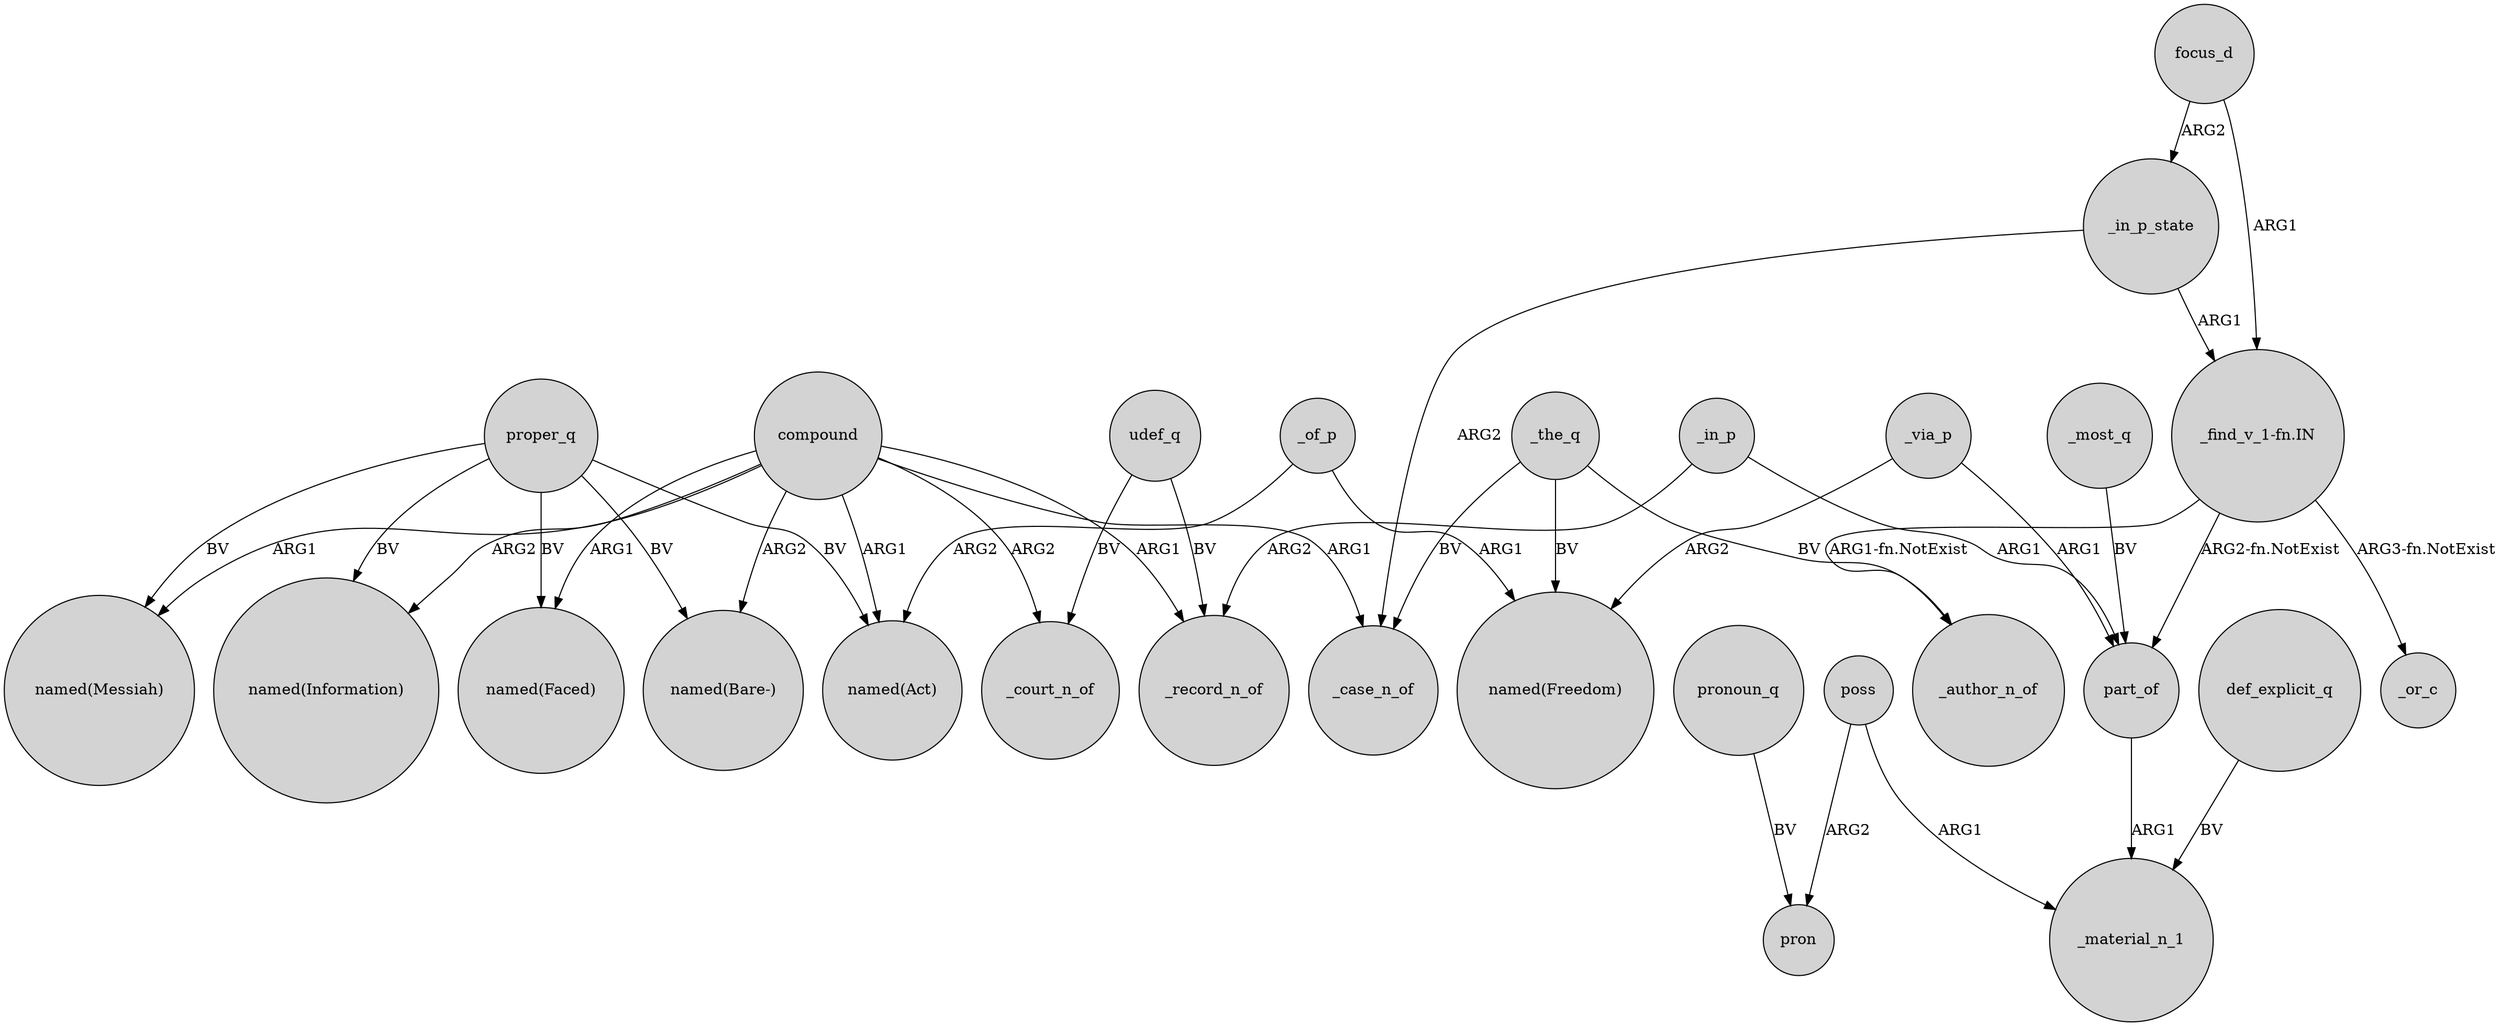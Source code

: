 digraph {
	node [shape=circle style=filled]
	proper_q -> "named(Messiah)" [label=BV]
	proper_q -> "named(Information)" [label=BV]
	_in_p -> _record_n_of [label=ARG2]
	proper_q -> "named(Faced)" [label=BV]
	proper_q -> "named(Act)" [label=BV]
	poss -> pron [label=ARG2]
	_the_q -> _author_n_of [label=BV]
	focus_d -> "_find_v_1-fn.IN" [label=ARG1]
	_the_q -> _case_n_of [label=BV]
	udef_q -> _record_n_of [label=BV]
	focus_d -> _in_p_state [label=ARG2]
	"_find_v_1-fn.IN" -> _author_n_of [label="ARG1-fn.NotExist"]
	udef_q -> _court_n_of [label=BV]
	poss -> _material_n_1 [label=ARG1]
	compound -> "named(Information)" [label=ARG2]
	_of_p -> "named(Act)" [label=ARG2]
	_the_q -> "named(Freedom)" [label=BV]
	_in_p_state -> "_find_v_1-fn.IN" [label=ARG1]
	pronoun_q -> pron [label=BV]
	compound -> _case_n_of [label=ARG1]
	part_of -> _material_n_1 [label=ARG1]
	compound -> "named(Messiah)" [label=ARG1]
	_in_p_state -> _case_n_of [label=ARG2]
	_via_p -> "named(Freedom)" [label=ARG2]
	compound -> _court_n_of [label=ARG2]
	_in_p -> part_of [label=ARG1]
	def_explicit_q -> _material_n_1 [label=BV]
	"_find_v_1-fn.IN" -> part_of [label="ARG2-fn.NotExist"]
	_most_q -> part_of [label=BV]
	_via_p -> part_of [label=ARG1]
	compound -> "named(Act)" [label=ARG1]
	proper_q -> "named(Bare-)" [label=BV]
	compound -> _record_n_of [label=ARG1]
	compound -> "named(Faced)" [label=ARG1]
	_of_p -> "named(Freedom)" [label=ARG1]
	compound -> "named(Bare-)" [label=ARG2]
	"_find_v_1-fn.IN" -> _or_c [label="ARG3-fn.NotExist"]
}

